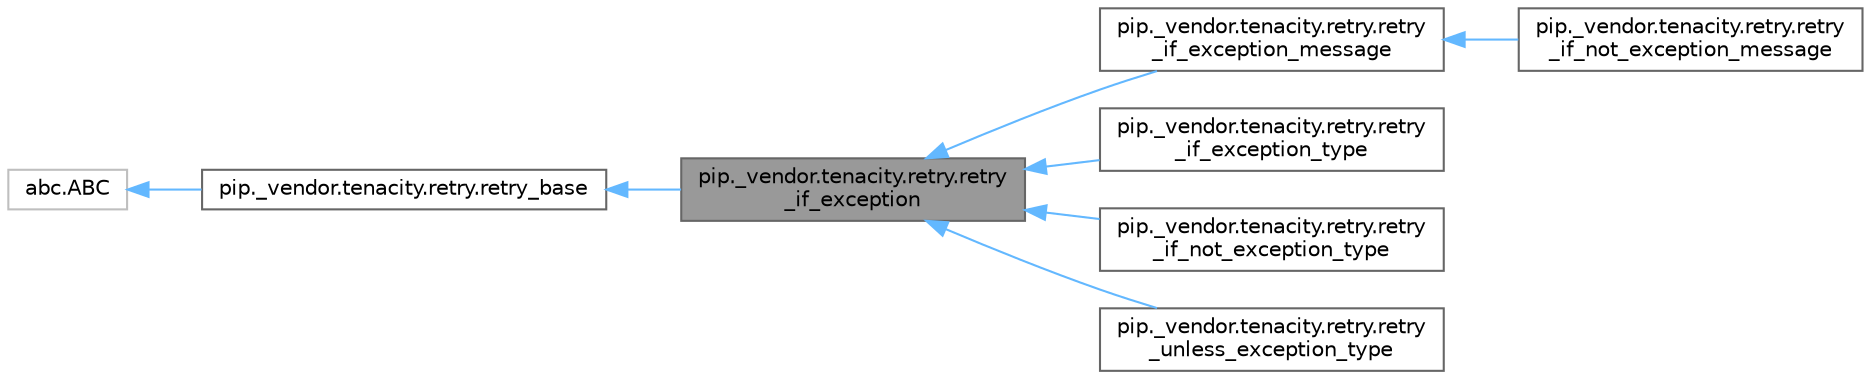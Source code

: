 digraph "pip._vendor.tenacity.retry.retry_if_exception"
{
 // LATEX_PDF_SIZE
  bgcolor="transparent";
  edge [fontname=Helvetica,fontsize=10,labelfontname=Helvetica,labelfontsize=10];
  node [fontname=Helvetica,fontsize=10,shape=box,height=0.2,width=0.4];
  rankdir="LR";
  Node1 [id="Node000001",label="pip._vendor.tenacity.retry.retry\l_if_exception",height=0.2,width=0.4,color="gray40", fillcolor="grey60", style="filled", fontcolor="black",tooltip=" "];
  Node2 -> Node1 [id="edge1_Node000001_Node000002",dir="back",color="steelblue1",style="solid",tooltip=" "];
  Node2 [id="Node000002",label="pip._vendor.tenacity.retry.retry_base",height=0.2,width=0.4,color="gray40", fillcolor="white", style="filled",URL="$dd/d40/classpip_1_1__vendor_1_1tenacity_1_1retry_1_1retry__base.html",tooltip=" "];
  Node3 -> Node2 [id="edge2_Node000002_Node000003",dir="back",color="steelblue1",style="solid",tooltip=" "];
  Node3 [id="Node000003",label="abc.ABC",height=0.2,width=0.4,color="grey75", fillcolor="white", style="filled",tooltip=" "];
  Node1 -> Node4 [id="edge3_Node000001_Node000004",dir="back",color="steelblue1",style="solid",tooltip=" "];
  Node4 [id="Node000004",label="pip._vendor.tenacity.retry.retry\l_if_exception_message",height=0.2,width=0.4,color="gray40", fillcolor="white", style="filled",URL="$d6/d70/classpip_1_1__vendor_1_1tenacity_1_1retry_1_1retry__if__exception__message.html",tooltip=" "];
  Node4 -> Node5 [id="edge4_Node000004_Node000005",dir="back",color="steelblue1",style="solid",tooltip=" "];
  Node5 [id="Node000005",label="pip._vendor.tenacity.retry.retry\l_if_not_exception_message",height=0.2,width=0.4,color="gray40", fillcolor="white", style="filled",URL="$dd/d68/classpip_1_1__vendor_1_1tenacity_1_1retry_1_1retry__if__not__exception__message.html",tooltip=" "];
  Node1 -> Node6 [id="edge5_Node000001_Node000006",dir="back",color="steelblue1",style="solid",tooltip=" "];
  Node6 [id="Node000006",label="pip._vendor.tenacity.retry.retry\l_if_exception_type",height=0.2,width=0.4,color="gray40", fillcolor="white", style="filled",URL="$d2/d4e/classpip_1_1__vendor_1_1tenacity_1_1retry_1_1retry__if__exception__type.html",tooltip=" "];
  Node1 -> Node7 [id="edge6_Node000001_Node000007",dir="back",color="steelblue1",style="solid",tooltip=" "];
  Node7 [id="Node000007",label="pip._vendor.tenacity.retry.retry\l_if_not_exception_type",height=0.2,width=0.4,color="gray40", fillcolor="white", style="filled",URL="$d2/d1e/classpip_1_1__vendor_1_1tenacity_1_1retry_1_1retry__if__not__exception__type.html",tooltip=" "];
  Node1 -> Node8 [id="edge7_Node000001_Node000008",dir="back",color="steelblue1",style="solid",tooltip=" "];
  Node8 [id="Node000008",label="pip._vendor.tenacity.retry.retry\l_unless_exception_type",height=0.2,width=0.4,color="gray40", fillcolor="white", style="filled",URL="$de/dd6/classpip_1_1__vendor_1_1tenacity_1_1retry_1_1retry__unless__exception__type.html",tooltip=" "];
}
